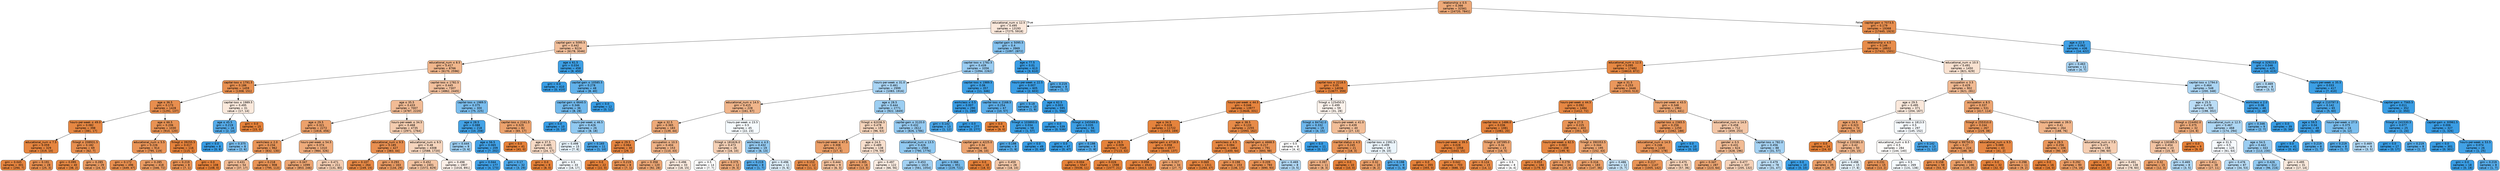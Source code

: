 digraph Tree {
node [shape=box, style="filled, rounded", color="black", fontname="helvetica"] ;
edge [fontname="helvetica"] ;
0 [label=<relationship &le; 0.5<br/>gini = 0.366<br/>samples = 32561<br/>value = [24720, 7841]>, fillcolor="#eda978"] ;
1 [label=<educational_num &le; 12.5<br/>gini = 0.495<br/>samples = 13193<br/>value = [7275, 5918]>, fillcolor="#fae7da"] ;
0 -> 1 [labeldistance=2.5, labelangle=45, headlabel="True"] ;
2 [label=<capital-gain &le; 5095.5<br/>gini = 0.442<br/>samples = 9224<br/>value = [6178, 3046]>, fillcolor="#f2bf9b"] ;
1 -> 2 ;
3 [label=<educational_num &le; 8.5<br/>gini = 0.417<br/>samples = 8766<br/>value = [6170, 2596]>, fillcolor="#f0b68c"] ;
2 -> 3 ;
4 [label=<capital-loss &le; 1791.5<br/>gini = 0.186<br/>samples = 1459<br/>value = [1308, 151]>, fillcolor="#e89050"] ;
3 -> 4 ;
5 [label=<age &le; 36.5<br/>gini = 0.173<br/>samples = 1428<br/>value = [1291, 137]>, fillcolor="#e88e4e"] ;
4 -> 5 ;
6 [label=<hours-per-week &le; 49.0<br/>gini = 0.082<br/>samples = 398<br/>value = [381, 17]>, fillcolor="#e68742"] ;
5 -> 6 ;
7 [label=<educational_num &le; 7.5<br/>gini = 0.059<br/>samples = 329<br/>value = [319, 10]>, fillcolor="#e6853f"] ;
6 -> 7 ;
8 [label=<gini = 0.045<br/>samples = 301<br/>value = [294, 7]>, fillcolor="#e6843e"] ;
7 -> 8 ;
9 [label=<gini = 0.191<br/>samples = 28<br/>value = [25, 3]>, fillcolor="#e89051"] ;
7 -> 9 ;
10 [label=<fnlwgt &le; 208931.5<br/>gini = 0.182<br/>samples = 69<br/>value = [62, 7]>, fillcolor="#e88f4f"] ;
6 -> 10 ;
11 [label=<gini = 0.095<br/>samples = 40<br/>value = [38, 2]>, fillcolor="#e68843"] ;
10 -> 11 ;
12 [label=<gini = 0.285<br/>samples = 29<br/>value = [24, 5]>, fillcolor="#ea9b62"] ;
10 -> 12 ;
13 [label=<age &le; 66.5<br/>gini = 0.206<br/>samples = 1030<br/>value = [910, 120]>, fillcolor="#e89253"] ;
5 -> 13 ;
14 [label=<educational_num &le; 5.5<br/>gini = 0.226<br/>samples = 914<br/>value = [795, 119]>, fillcolor="#e99457"] ;
13 -> 14 ;
15 [label=<gini = 0.172<br/>samples = 496<br/>value = [449, 47]>, fillcolor="#e88e4e"] ;
14 -> 15 ;
16 [label=<gini = 0.285<br/>samples = 418<br/>value = [346, 72]>, fillcolor="#ea9b62"] ;
14 -> 16 ;
17 [label=<fnlwgt &le; 39255.5<br/>gini = 0.017<br/>samples = 116<br/>value = [115, 1]>, fillcolor="#e5823b"] ;
13 -> 17 ;
18 [label=<gini = 0.219<br/>samples = 8<br/>value = [7, 1]>, fillcolor="#e99355"] ;
17 -> 18 ;
19 [label=<gini = 0.0<br/>samples = 108<br/>value = [108, 0]>, fillcolor="#e58139"] ;
17 -> 19 ;
20 [label=<capital-loss &le; 1989.5<br/>gini = 0.495<br/>samples = 31<br/>value = [17, 14]>, fillcolor="#fae9dc"] ;
4 -> 20 ;
21 [label=<age &le; 45.5<br/>gini = 0.219<br/>samples = 16<br/>value = [2, 14]>, fillcolor="#55abe9"] ;
20 -> 21 ;
22 [label=<gini = 0.0<br/>samples = 8<br/>value = [0, 8]>, fillcolor="#399de5"] ;
21 -> 22 ;
23 [label=<gini = 0.375<br/>samples = 8<br/>value = [2, 6]>, fillcolor="#7bbeee"] ;
21 -> 23 ;
24 [label=<gini = 0.0<br/>samples = 15<br/>value = [15, 0]>, fillcolor="#e58139"] ;
20 -> 24 ;
25 [label=<capital-loss &le; 1782.5<br/>gini = 0.445<br/>samples = 7307<br/>value = [4862, 2445]>, fillcolor="#f2c09d"] ;
3 -> 25 ;
26 [label=<age &le; 35.5<br/>gini = 0.433<br/>samples = 7007<br/>value = [4787, 2220]>, fillcolor="#f1bb95"] ;
25 -> 26 ;
27 [label=<age &le; 29.5<br/>gini = 0.321<br/>samples = 2272<br/>value = [1816, 456]>, fillcolor="#eca16b"] ;
26 -> 27 ;
28 [label=<workclass &le; 2.0<br/>gini = 0.234<br/>samples = 962<br/>value = [832, 130]>, fillcolor="#e99558"] ;
27 -> 28 ;
29 [label=<gini = 0.431<br/>samples = 54<br/>value = [37, 17]>, fillcolor="#f1bb94"] ;
28 -> 29 ;
30 [label=<gini = 0.218<br/>samples = 908<br/>value = [795, 113]>, fillcolor="#e99355"] ;
28 -> 30 ;
31 [label=<hours-per-week &le; 54.5<br/>gini = 0.374<br/>samples = 1310<br/>value = [984, 326]>, fillcolor="#eeab7b"] ;
27 -> 31 ;
32 [label=<gini = 0.347<br/>samples = 1099<br/>value = [853, 246]>, fillcolor="#eca572"] ;
31 -> 32 ;
33 [label=<gini = 0.471<br/>samples = 211<br/>value = [131, 80]>, fillcolor="#f5ceb2"] ;
31 -> 33 ;
34 [label=<hours-per-week &le; 34.5<br/>gini = 0.468<br/>samples = 4735<br/>value = [2971, 1764]>, fillcolor="#f4ccaf"] ;
26 -> 34 ;
35 [label=<educational_num &le; 9.5<br/>gini = 0.185<br/>samples = 427<br/>value = [383, 44]>, fillcolor="#e88f50"] ;
34 -> 35 ;
36 [label=<gini = 0.107<br/>samples = 264<br/>value = [249, 15]>, fillcolor="#e78945"] ;
35 -> 36 ;
37 [label=<gini = 0.293<br/>samples = 163<br/>value = [134, 29]>, fillcolor="#eb9c64"] ;
35 -> 37 ;
38 [label=<educational_num &le; 9.5<br/>gini = 0.48<br/>samples = 4308<br/>value = [2588, 1720]>, fillcolor="#f6d5bd"] ;
34 -> 38 ;
39 [label=<gini = 0.452<br/>samples = 2401<br/>value = [1572, 829]>, fillcolor="#f3c3a1"] ;
38 -> 39 ;
40 [label=<gini = 0.498<br/>samples = 1907<br/>value = [1016, 891]>, fillcolor="#fcefe7"] ;
38 -> 40 ;
41 [label=<capital-loss &le; 1989.5<br/>gini = 0.375<br/>samples = 300<br/>value = [75, 225]>, fillcolor="#7bbeee"] ;
25 -> 41 ;
42 [label=<age &le; 28.5<br/>gini = 0.088<br/>samples = 218<br/>value = [10, 208]>, fillcolor="#43a2e6"] ;
41 -> 42 ;
43 [label=<gini = 0.444<br/>samples = 9<br/>value = [3, 6]>, fillcolor="#9ccef2"] ;
42 -> 43 ;
44 [label=<age &le; 56.5<br/>gini = 0.065<br/>samples = 209<br/>value = [7, 202]>, fillcolor="#40a0e6"] ;
42 -> 44 ;
45 [label=<gini = 0.044<br/>samples = 177<br/>value = [4, 173]>, fillcolor="#3e9fe6"] ;
44 -> 45 ;
46 [label=<gini = 0.17<br/>samples = 32<br/>value = [3, 29]>, fillcolor="#4da7e8"] ;
44 -> 46 ;
47 [label=<capital-loss &le; 2161.5<br/>gini = 0.329<br/>samples = 82<br/>value = [65, 17]>, fillcolor="#eca26d"] ;
41 -> 47 ;
48 [label=<gini = 0.0<br/>samples = 41<br/>value = [41, 0]>, fillcolor="#e58139"] ;
47 -> 48 ;
49 [label=<age &le; 37.5<br/>gini = 0.485<br/>samples = 41<br/>value = [24, 17]>, fillcolor="#f7dac5"] ;
47 -> 49 ;
50 [label=<gini = 0.0<br/>samples = 8<br/>value = [8, 0]>, fillcolor="#e58139"] ;
49 -> 50 ;
51 [label=<gini = 0.5<br/>samples = 33<br/>value = [16, 17]>, fillcolor="#f3f9fd"] ;
49 -> 51 ;
52 [label=<age &le; 61.5<br/>gini = 0.034<br/>samples = 458<br/>value = [8, 450]>, fillcolor="#3d9fe5"] ;
2 -> 52 ;
53 [label=<gini = 0.0<br/>samples = 410<br/>value = [0, 410]>, fillcolor="#399de5"] ;
52 -> 53 ;
54 [label=<capital-gain &le; 10585.5<br/>gini = 0.278<br/>samples = 48<br/>value = [8, 40]>, fillcolor="#61b1ea"] ;
52 -> 54 ;
55 [label=<capital-gain &le; 6640.5<br/>gini = 0.346<br/>samples = 36<br/>value = [8, 28]>, fillcolor="#72b9ec"] ;
54 -> 55 ;
56 [label=<gini = 0.0<br/>samples = 10<br/>value = [0, 10]>, fillcolor="#399de5"] ;
55 -> 56 ;
57 [label=<hours-per-week &le; 46.5<br/>gini = 0.426<br/>samples = 26<br/>value = [8, 18]>, fillcolor="#91c9f1"] ;
55 -> 57 ;
58 [label=<gini = 0.498<br/>samples = 15<br/>value = [7, 8]>, fillcolor="#e6f3fc"] ;
57 -> 58 ;
59 [label=<gini = 0.165<br/>samples = 11<br/>value = [1, 10]>, fillcolor="#4da7e8"] ;
57 -> 59 ;
60 [label=<gini = 0.0<br/>samples = 12<br/>value = [0, 12]>, fillcolor="#399de5"] ;
54 -> 60 ;
61 [label=<capital-gain &le; 5095.5<br/>gini = 0.4<br/>samples = 3969<br/>value = [1097, 2872]>, fillcolor="#85c2ef"] ;
1 -> 61 ;
62 [label=<capital-loss &le; 1782.5<br/>gini = 0.439<br/>samples = 3356<br/>value = [1094, 2262]>, fillcolor="#99ccf2"] ;
61 -> 62 ;
63 [label=<hours-per-week &le; 31.0<br/>gini = 0.461<br/>samples = 2999<br/>value = [1083, 1916]>, fillcolor="#a9d4f4"] ;
62 -> 63 ;
64 [label=<educational_num &le; 14.5<br/>gini = 0.415<br/>samples = 228<br/>value = [161, 67]>, fillcolor="#f0b58b"] ;
63 -> 64 ;
65 [label=<age &le; 32.5<br/>gini = 0.365<br/>samples = 183<br/>value = [139, 44]>, fillcolor="#eda978"] ;
64 -> 65 ;
66 [label=<age &le; 29.5<br/>gini = 0.064<br/>samples = 30<br/>value = [29, 1]>, fillcolor="#e68540"] ;
65 -> 66 ;
67 [label=<gini = 0.0<br/>samples = 22<br/>value = [22, 0]>, fillcolor="#e58139"] ;
66 -> 67 ;
68 [label=<gini = 0.219<br/>samples = 8<br/>value = [7, 1]>, fillcolor="#e99355"] ;
66 -> 68 ;
69 [label=<occupation &le; 10.5<br/>gini = 0.404<br/>samples = 153<br/>value = [110, 43]>, fillcolor="#efb286"] ;
65 -> 69 ;
70 [label=<gini = 0.358<br/>samples = 120<br/>value = [92, 28]>, fillcolor="#eda775"] ;
69 -> 70 ;
71 [label=<gini = 0.496<br/>samples = 33<br/>value = [18, 15]>, fillcolor="#fbeade"] ;
69 -> 71 ;
72 [label=<hours-per-week &le; 23.5<br/>gini = 0.5<br/>samples = 45<br/>value = [22, 23]>, fillcolor="#f6fbfe"] ;
64 -> 72 ;
73 [label=<fnlwgt &le; 181626.0<br/>gini = 0.473<br/>samples = 26<br/>value = [16, 10]>, fillcolor="#f5d0b5"] ;
72 -> 73 ;
74 [label=<gini = 0.5<br/>samples = 14<br/>value = [7, 7]>, fillcolor="#ffffff"] ;
73 -> 74 ;
75 [label=<gini = 0.375<br/>samples = 12<br/>value = [9, 3]>, fillcolor="#eeab7b"] ;
73 -> 75 ;
76 [label=<workclass &le; 4.5<br/>gini = 0.432<br/>samples = 19<br/>value = [6, 13]>, fillcolor="#94caf1"] ;
72 -> 76 ;
77 [label=<gini = 0.219<br/>samples = 8<br/>value = [1, 7]>, fillcolor="#55abe9"] ;
76 -> 77 ;
78 [label=<gini = 0.496<br/>samples = 11<br/>value = [5, 6]>, fillcolor="#deeffb"] ;
76 -> 78 ;
79 [label=<age &le; 28.5<br/>gini = 0.444<br/>samples = 2771<br/>value = [922, 1849]>, fillcolor="#9ccef2"] ;
63 -> 79 ;
80 [label=<fnlwgt &le; 62036.5<br/>gini = 0.478<br/>samples = 159<br/>value = [96, 63]>, fillcolor="#f6d4bb"] ;
79 -> 80 ;
81 [label=<hours-per-week &le; 47.5<br/>gini = 0.308<br/>samples = 21<br/>value = [17, 4]>, fillcolor="#eb9f68"] ;
80 -> 81 ;
82 [label=<gini = 0.153<br/>samples = 12<br/>value = [11, 1]>, fillcolor="#e78c4b"] ;
81 -> 82 ;
83 [label=<gini = 0.444<br/>samples = 9<br/>value = [6, 3]>, fillcolor="#f2c09c"] ;
81 -> 83 ;
84 [label=<age &le; 24.5<br/>gini = 0.489<br/>samples = 138<br/>value = [79, 59]>, fillcolor="#f8dfcd"] ;
80 -> 84 ;
85 [label=<gini = 0.305<br/>samples = 16<br/>value = [13, 3]>, fillcolor="#eb9e67"] ;
84 -> 85 ;
86 [label=<gini = 0.497<br/>samples = 122<br/>value = [66, 56]>, fillcolor="#fbece1"] ;
84 -> 86 ;
87 [label=<capital-gain &le; 3120.0<br/>gini = 0.432<br/>samples = 2612<br/>value = [826, 1786]>, fillcolor="#95caf1"] ;
79 -> 87 ;
88 [label=<educational_num &le; 13.5<br/>gini = 0.426<br/>samples = 2566<br/>value = [790, 1776]>, fillcolor="#91c9f1"] ;
87 -> 88 ;
89 [label=<gini = 0.453<br/>samples = 1615<br/>value = [561, 1054]>, fillcolor="#a2d1f3"] ;
88 -> 89 ;
90 [label=<gini = 0.366<br/>samples = 951<br/>value = [229, 722]>, fillcolor="#78bced"] ;
88 -> 90 ;
91 [label=<capital-gain &le; 4225.0<br/>gini = 0.34<br/>samples = 46<br/>value = [36, 10]>, fillcolor="#eca470"] ;
87 -> 91 ;
92 [label=<gini = 0.0<br/>samples = 18<br/>value = [18, 0]>, fillcolor="#e58139"] ;
91 -> 92 ;
93 [label=<gini = 0.459<br/>samples = 28<br/>value = [18, 10]>, fillcolor="#f3c7a7"] ;
91 -> 93 ;
94 [label=<capital-loss &le; 1989.5<br/>gini = 0.06<br/>samples = 357<br/>value = [11, 346]>, fillcolor="#3fa0e6"] ;
62 -> 94 ;
95 [label=<workclass &le; 0.5<br/>gini = 0.007<br/>samples = 290<br/>value = [1, 289]>, fillcolor="#3a9de5"] ;
94 -> 95 ;
96 [label=<gini = 0.142<br/>samples = 13<br/>value = [1, 12]>, fillcolor="#49a5e7"] ;
95 -> 96 ;
97 [label=<gini = 0.0<br/>samples = 277<br/>value = [0, 277]>, fillcolor="#399de5"] ;
95 -> 97 ;
98 [label=<capital-loss &le; 2168.5<br/>gini = 0.254<br/>samples = 67<br/>value = [10, 57]>, fillcolor="#5caeea"] ;
94 -> 98 ;
99 [label=<gini = 0.0<br/>samples = 9<br/>value = [9, 0]>, fillcolor="#e58139"] ;
98 -> 99 ;
100 [label=<fnlwgt &le; 103893.0<br/>gini = 0.034<br/>samples = 58<br/>value = [1, 57]>, fillcolor="#3c9fe5"] ;
98 -> 100 ;
101 [label=<gini = 0.198<br/>samples = 9<br/>value = [1, 8]>, fillcolor="#52a9e8"] ;
100 -> 101 ;
102 [label=<gini = 0.0<br/>samples = 49<br/>value = [0, 49]>, fillcolor="#399de5"] ;
100 -> 102 ;
103 [label=<age &le; 77.5<br/>gini = 0.01<br/>samples = 613<br/>value = [3, 610]>, fillcolor="#3a9de5"] ;
61 -> 103 ;
104 [label=<hours-per-week &le; 22.5<br/>gini = 0.007<br/>samples = 605<br/>value = [2, 603]>, fillcolor="#3a9de5"] ;
103 -> 104 ;
105 [label=<gini = 0.18<br/>samples = 10<br/>value = [1, 9]>, fillcolor="#4fa8e8"] ;
104 -> 105 ;
106 [label=<age &le; 62.5<br/>gini = 0.003<br/>samples = 595<br/>value = [1, 594]>, fillcolor="#399de5"] ;
104 -> 106 ;
107 [label=<gini = 0.0<br/>samples = 539<br/>value = [0, 539]>, fillcolor="#399de5"] ;
106 -> 107 ;
108 [label=<fnlwgt &le; 245569.0<br/>gini = 0.035<br/>samples = 56<br/>value = [1, 55]>, fillcolor="#3d9fe5"] ;
106 -> 108 ;
109 [label=<gini = 0.0<br/>samples = 47<br/>value = [0, 47]>, fillcolor="#399de5"] ;
108 -> 109 ;
110 [label=<gini = 0.198<br/>samples = 9<br/>value = [1, 8]>, fillcolor="#52a9e8"] ;
108 -> 110 ;
111 [label=<gini = 0.219<br/>samples = 8<br/>value = [1, 7]>, fillcolor="#55abe9"] ;
103 -> 111 ;
112 [label=<capital-gain &le; 7073.5<br/>gini = 0.179<br/>samples = 19368<br/>value = [17445, 1923]>, fillcolor="#e88f4f"] ;
0 -> 112 [labeldistance=2.5, labelangle=-45, headlabel="False"] ;
113 [label=<relationship &le; 4.5<br/>gini = 0.146<br/>samples = 18932<br/>value = [17431, 1501]>, fillcolor="#e78c4a"] ;
112 -> 113 ;
114 [label=<educational_num &le; 12.5<br/>gini = 0.095<br/>samples = 17482<br/>value = [16610, 872]>, fillcolor="#e68843"] ;
113 -> 114 ;
115 [label=<capital-loss &le; 2218.5<br/>gini = 0.05<br/>samples = 14036<br/>value = [13677, 359]>, fillcolor="#e6843e"] ;
114 -> 115 ;
116 [label=<hours-per-week &le; 44.5<br/>gini = 0.046<br/>samples = 13977<br/>value = [13646, 331]>, fillcolor="#e6843e"] ;
115 -> 116 ;
117 [label=<age &le; 34.5<br/>gini = 0.028<br/>samples = 11722<br/>value = [11553, 169]>, fillcolor="#e5833c"] ;
116 -> 117 ;
118 [label=<age &le; 28.5<br/>gini = 0.009<br/>samples = 7145<br/>value = [7113, 32]>, fillcolor="#e5823a"] ;
117 -> 118 ;
119 [label=<gini = 0.004<br/>samples = 5547<br/>value = [5536, 11]>, fillcolor="#e58139"] ;
118 -> 119 ;
120 [label=<gini = 0.026<br/>samples = 1598<br/>value = [1577, 21]>, fillcolor="#e5833c"] ;
118 -> 120 ;
121 [label=<capital-gain &le; 4718.5<br/>gini = 0.058<br/>samples = 4577<br/>value = [4440, 137]>, fillcolor="#e6853f"] ;
117 -> 121 ;
122 [label=<gini = 0.056<br/>samples = 4543<br/>value = [4413, 130]>, fillcolor="#e6853f"] ;
121 -> 122 ;
123 [label=<gini = 0.327<br/>samples = 34<br/>value = [27, 7]>, fillcolor="#eca26c"] ;
121 -> 123 ;
124 [label=<age &le; 38.5<br/>gini = 0.133<br/>samples = 2255<br/>value = [2093, 162]>, fillcolor="#e78b48"] ;
116 -> 124 ;
125 [label=<workclass &le; 4.5<br/>gini = 0.084<br/>samples = 1464<br/>value = [1400, 64]>, fillcolor="#e68742"] ;
124 -> 125 ;
126 [label=<gini = 0.069<br/>samples = 1311<br/>value = [1264, 47]>, fillcolor="#e68640"] ;
125 -> 126 ;
127 [label=<gini = 0.198<br/>samples = 153<br/>value = [136, 17]>, fillcolor="#e89152"] ;
125 -> 127 ;
128 [label=<capital-gain &le; 4668.5<br/>gini = 0.217<br/>samples = 791<br/>value = [693, 98]>, fillcolor="#e99355"] ;
124 -> 128 ;
129 [label=<gini = 0.209<br/>samples = 783<br/>value = [690, 93]>, fillcolor="#e99254"] ;
128 -> 129 ;
130 [label=<gini = 0.469<br/>samples = 8<br/>value = [3, 5]>, fillcolor="#b0d8f5"] ;
128 -> 130 ;
131 [label=<fnlwgt &le; 125450.5<br/>gini = 0.499<br/>samples = 59<br/>value = [31, 28]>, fillcolor="#fcf3ec"] ;
115 -> 131 ;
132 [label=<fnlwgt &le; 84742.0<br/>gini = 0.332<br/>samples = 19<br/>value = [4, 15]>, fillcolor="#6eb7ec"] ;
131 -> 132 ;
133 [label=<gini = 0.5<br/>samples = 8<br/>value = [4, 4]>, fillcolor="#ffffff"] ;
132 -> 133 ;
134 [label=<gini = 0.0<br/>samples = 11<br/>value = [0, 11]>, fillcolor="#399de5"] ;
132 -> 134 ;
135 [label=<hours-per-week &le; 41.0<br/>gini = 0.439<br/>samples = 40<br/>value = [27, 13]>, fillcolor="#f2be98"] ;
131 -> 135 ;
136 [label=<marital-status &le; 4.5<br/>gini = 0.245<br/>samples = 21<br/>value = [18, 3]>, fillcolor="#e9965a"] ;
135 -> 136 ;
137 [label=<gini = 0.397<br/>samples = 11<br/>value = [8, 3]>, fillcolor="#efb083"] ;
136 -> 137 ;
138 [label=<gini = 0.0<br/>samples = 10<br/>value = [10, 0]>, fillcolor="#e58139"] ;
136 -> 138 ;
139 [label=<capital-loss &le; 2391.5<br/>gini = 0.499<br/>samples = 19<br/>value = [9, 10]>, fillcolor="#ebf5fc"] ;
135 -> 139 ;
140 [label=<gini = 0.32<br/>samples = 10<br/>value = [8, 2]>, fillcolor="#eca06a"] ;
139 -> 140 ;
141 [label=<gini = 0.198<br/>samples = 9<br/>value = [1, 8]>, fillcolor="#52a9e8"] ;
139 -> 141 ;
142 [label=<age &le; 31.5<br/>gini = 0.253<br/>samples = 3446<br/>value = [2933, 513]>, fillcolor="#ea975c"] ;
114 -> 142 ;
143 [label=<hours-per-week &le; 44.5<br/>gini = 0.092<br/>samples = 1484<br/>value = [1412, 72]>, fillcolor="#e68743"] ;
142 -> 143 ;
144 [label=<capital-loss &le; 1486.0<br/>gini = 0.036<br/>samples = 1081<br/>value = [1061, 20]>, fillcolor="#e5833d"] ;
143 -> 144 ;
145 [label=<hours-per-week &le; 39.5<br/>gini = 0.028<br/>samples = 1058<br/>value = [1043, 15]>, fillcolor="#e5833c"] ;
144 -> 145 ;
146 [label=<gini = 0.0<br/>samples = 355<br/>value = [355, 0]>, fillcolor="#e58139"] ;
145 -> 146 ;
147 [label=<gini = 0.042<br/>samples = 703<br/>value = [688, 15]>, fillcolor="#e6843d"] ;
145 -> 147 ;
148 [label=<fnlwgt &le; 187395.0<br/>gini = 0.34<br/>samples = 23<br/>value = [18, 5]>, fillcolor="#eca470"] ;
144 -> 148 ;
149 [label=<gini = 0.124<br/>samples = 15<br/>value = [14, 1]>, fillcolor="#e78a47"] ;
148 -> 149 ;
150 [label=<gini = 0.5<br/>samples = 8<br/>value = [4, 4]>, fillcolor="#ffffff"] ;
148 -> 150 ;
151 [label=<age &le; 27.5<br/>gini = 0.225<br/>samples = 403<br/>value = [351, 52]>, fillcolor="#e99456"] ;
143 -> 151 ;
152 [label=<hours-per-week &le; 62.5<br/>gini = 0.083<br/>samples = 208<br/>value = [199, 9]>, fillcolor="#e68742"] ;
151 -> 152 ;
153 [label=<gini = 0.053<br/>samples = 184<br/>value = [179, 5]>, fillcolor="#e6853f"] ;
152 -> 153 ;
154 [label=<gini = 0.278<br/>samples = 24<br/>value = [20, 4]>, fillcolor="#ea9a61"] ;
152 -> 154 ;
155 [label=<fnlwgt &le; 390353.5<br/>gini = 0.344<br/>samples = 195<br/>value = [152, 43]>, fillcolor="#eca571"] ;
151 -> 155 ;
156 [label=<gini = 0.316<br/>samples = 183<br/>value = [147, 36]>, fillcolor="#eba069"] ;
155 -> 156 ;
157 [label=<gini = 0.486<br/>samples = 12<br/>value = [5, 7]>, fillcolor="#c6e3f8"] ;
155 -> 157 ;
158 [label=<hours-per-week &le; 43.5<br/>gini = 0.348<br/>samples = 1962<br/>value = [1521, 441]>, fillcolor="#eda672"] ;
142 -> 158 ;
159 [label=<capital-loss &le; 2365.5<br/>gini = 0.256<br/>samples = 1250<br/>value = [1062, 188]>, fillcolor="#ea975c"] ;
158 -> 159 ;
160 [label=<educational_num &le; 14.5<br/>gini = 0.246<br/>samples = 1240<br/>value = [1062, 178]>, fillcolor="#e9965a"] ;
159 -> 160 ;
161 [label=<gini = 0.217<br/>samples = 1147<br/>value = [1005, 142]>, fillcolor="#e99355"] ;
160 -> 161 ;
162 [label=<gini = 0.475<br/>samples = 93<br/>value = [57, 36]>, fillcolor="#f5d1b6"] ;
160 -> 162 ;
163 [label=<gini = 0.0<br/>samples = 10<br/>value = [0, 10]>, fillcolor="#399de5"] ;
159 -> 163 ;
164 [label=<educational_num &le; 14.5<br/>gini = 0.458<br/>samples = 712<br/>value = [459, 253]>, fillcolor="#f3c6a6"] ;
158 -> 164 ;
165 [label=<gender &le; 0.5<br/>gini = 0.431<br/>samples = 624<br/>value = [428, 196]>, fillcolor="#f1bb94"] ;
164 -> 165 ;
166 [label=<gini = 0.347<br/>samples = 287<br/>value = [223, 64]>, fillcolor="#eca572"] ;
165 -> 166 ;
167 [label=<gini = 0.477<br/>samples = 337<br/>value = [205, 132]>, fillcolor="#f6d2b8"] ;
165 -> 167 ;
168 [label=<capital-loss &le; 782.0<br/>gini = 0.456<br/>samples = 88<br/>value = [31, 57]>, fillcolor="#a5d2f3"] ;
164 -> 168 ;
169 [label=<gini = 0.479<br/>samples = 78<br/>value = [31, 47]>, fillcolor="#bcdef6"] ;
168 -> 169 ;
170 [label=<gini = 0.0<br/>samples = 10<br/>value = [0, 10]>, fillcolor="#399de5"] ;
168 -> 170 ;
171 [label=<educational_num &le; 10.5<br/>gini = 0.491<br/>samples = 1450<br/>value = [821, 629]>, fillcolor="#f9e2d1"] ;
113 -> 171 ;
172 [label=<occupation &le; 3.5<br/>gini = 0.429<br/>samples = 902<br/>value = [621, 281]>, fillcolor="#f1ba93"] ;
171 -> 172 ;
173 [label=<age &le; 29.5<br/>gini = 0.495<br/>samples = 371<br/>value = [204, 167]>, fillcolor="#fae8db"] ;
172 -> 173 ;
174 [label=<age &le; 24.5<br/>gini = 0.323<br/>samples = 74<br/>value = [59, 15]>, fillcolor="#eca16b"] ;
173 -> 174 ;
175 [label=<gini = 0.0<br/>samples = 24<br/>value = [24, 0]>, fillcolor="#e58139"] ;
174 -> 175 ;
176 [label=<fnlwgt &le; 220381.0<br/>gini = 0.42<br/>samples = 50<br/>value = [35, 15]>, fillcolor="#f0b78e"] ;
174 -> 176 ;
177 [label=<gini = 0.32<br/>samples = 35<br/>value = [28, 7]>, fillcolor="#eca06a"] ;
176 -> 177 ;
178 [label=<gini = 0.498<br/>samples = 15<br/>value = [7, 8]>, fillcolor="#e6f3fc"] ;
176 -> 178 ;
179 [label=<capital-loss &le; 1813.5<br/>gini = 0.5<br/>samples = 297<br/>value = [145, 152]>, fillcolor="#f6fafe"] ;
173 -> 179 ;
180 [label=<educational_num &le; 8.5<br/>gini = 0.5<br/>samples = 284<br/>value = [144, 140]>, fillcolor="#fefcfa"] ;
179 -> 180 ;
181 [label=<gini = 0.231<br/>samples = 15<br/>value = [13, 2]>, fillcolor="#e99457"] ;
180 -> 181 ;
182 [label=<gini = 0.5<br/>samples = 269<br/>value = [131, 138]>, fillcolor="#f5fafe"] ;
180 -> 182 ;
183 [label=<gini = 0.142<br/>samples = 13<br/>value = [1, 12]>, fillcolor="#49a5e7"] ;
179 -> 183 ;
184 [label=<occupation &le; 8.5<br/>gini = 0.337<br/>samples = 531<br/>value = [417, 114]>, fillcolor="#eca36f"] ;
172 -> 184 ;
185 [label=<fnlwgt &le; 255310.0<br/>gini = 0.244<br/>samples = 267<br/>value = [229, 38]>, fillcolor="#e9965a"] ;
184 -> 185 ;
186 [label=<fnlwgt &le; 99750.5<br/>gini = 0.27<br/>samples = 224<br/>value = [188, 36]>, fillcolor="#ea995f"] ;
185 -> 186 ;
187 [label=<gini = 0.158<br/>samples = 58<br/>value = [53, 5]>, fillcolor="#e78d4c"] ;
186 -> 187 ;
188 [label=<gini = 0.304<br/>samples = 166<br/>value = [135, 31]>, fillcolor="#eb9e66"] ;
186 -> 188 ;
189 [label=<educational_num &le; 9.5<br/>gini = 0.089<br/>samples = 43<br/>value = [41, 2]>, fillcolor="#e68743"] ;
185 -> 189 ;
190 [label=<gini = 0.0<br/>samples = 32<br/>value = [32, 0]>, fillcolor="#e58139"] ;
189 -> 190 ;
191 [label=<gini = 0.298<br/>samples = 11<br/>value = [9, 2]>, fillcolor="#eb9d65"] ;
189 -> 191 ;
192 [label=<hours-per-week &le; 39.5<br/>gini = 0.41<br/>samples = 264<br/>value = [188, 76]>, fillcolor="#f0b489"] ;
184 -> 192 ;
193 [label=<age &le; 28.5<br/>gini = 0.256<br/>samples = 106<br/>value = [90, 16]>, fillcolor="#ea975c"] ;
192 -> 193 ;
194 [label=<gini = 0.0<br/>samples = 16<br/>value = [16, 0]>, fillcolor="#e58139"] ;
193 -> 194 ;
195 [label=<gini = 0.292<br/>samples = 90<br/>value = [74, 16]>, fillcolor="#eb9c64"] ;
193 -> 195 ;
196 [label=<educational_num &le; 7.5<br/>gini = 0.471<br/>samples = 158<br/>value = [98, 60]>, fillcolor="#f5ceb2"] ;
192 -> 196 ;
197 [label=<gini = 0.0<br/>samples = 20<br/>value = [20, 0]>, fillcolor="#e58139"] ;
196 -> 197 ;
198 [label=<gini = 0.491<br/>samples = 138<br/>value = [78, 60]>, fillcolor="#f9e2d1"] ;
196 -> 198 ;
199 [label=<capital-loss &le; 1794.0<br/>gini = 0.464<br/>samples = 548<br/>value = [200, 348]>, fillcolor="#abd5f4"] ;
171 -> 199 ;
200 [label=<age &le; 25.5<br/>gini = 0.478<br/>samples = 500<br/>value = [198, 302]>, fillcolor="#bbddf6"] ;
199 -> 200 ;
201 [label=<fnlwgt &le; 224492.0<br/>gini = 0.375<br/>samples = 32<br/>value = [24, 8]>, fillcolor="#eeab7b"] ;
200 -> 201 ;
202 [label=<fnlwgt &le; 130385.5<br/>gini = 0.454<br/>samples = 23<br/>value = [15, 8]>, fillcolor="#f3c4a3"] ;
201 -> 202 ;
203 [label=<gini = 0.32<br/>samples = 15<br/>value = [12, 3]>, fillcolor="#eca06a"] ;
202 -> 203 ;
204 [label=<gini = 0.469<br/>samples = 8<br/>value = [3, 5]>, fillcolor="#b0d8f5"] ;
202 -> 204 ;
205 [label=<gini = 0.0<br/>samples = 9<br/>value = [9, 0]>, fillcolor="#e58139"] ;
201 -> 205 ;
206 [label=<educational_num &le; 12.5<br/>gini = 0.467<br/>samples = 468<br/>value = [174, 294]>, fillcolor="#aed7f4"] ;
200 -> 206 ;
207 [label=<age &le; 31.5<br/>gini = 0.5<br/>samples = 125<br/>value = [61, 64]>, fillcolor="#f6fafe"] ;
206 -> 207 ;
208 [label=<gini = 0.411<br/>samples = 38<br/>value = [27, 11]>, fillcolor="#f0b48a"] ;
207 -> 208 ;
209 [label=<gini = 0.476<br/>samples = 87<br/>value = [34, 53]>, fillcolor="#b8dcf6"] ;
207 -> 209 ;
210 [label=<age &le; 54.5<br/>gini = 0.442<br/>samples = 343<br/>value = [113, 230]>, fillcolor="#9acdf2"] ;
206 -> 210 ;
211 [label=<gini = 0.426<br/>samples = 312<br/>value = [96, 216]>, fillcolor="#91c9f1"] ;
210 -> 211 ;
212 [label=<gini = 0.495<br/>samples = 31<br/>value = [17, 14]>, fillcolor="#fae9dc"] ;
210 -> 212 ;
213 [label=<workclass &le; 2.0<br/>gini = 0.08<br/>samples = 48<br/>value = [2, 46]>, fillcolor="#42a1e6"] ;
199 -> 213 ;
214 [label=<gini = 0.346<br/>samples = 9<br/>value = [2, 7]>, fillcolor="#72b9ec"] ;
213 -> 214 ;
215 [label=<gini = 0.0<br/>samples = 39<br/>value = [0, 39]>, fillcolor="#399de5"] ;
213 -> 215 ;
216 [label=<age &le; 22.5<br/>gini = 0.062<br/>samples = 436<br/>value = [14, 422]>, fillcolor="#40a0e6"] ;
112 -> 216 ;
217 [label=<gini = 0.463<br/>samples = 11<br/>value = [4, 7]>, fillcolor="#aad5f4"] ;
216 -> 217 ;
218 [label=<fnlwgt &le; 32923.0<br/>gini = 0.046<br/>samples = 425<br/>value = [10, 415]>, fillcolor="#3e9fe6"] ;
216 -> 218 ;
219 [label=<gini = 0.469<br/>samples = 8<br/>value = [3, 5]>, fillcolor="#b0d8f5"] ;
218 -> 219 ;
220 [label=<hours-per-week &le; 35.5<br/>gini = 0.033<br/>samples = 417<br/>value = [7, 410]>, fillcolor="#3c9fe5"] ;
218 -> 220 ;
221 [label=<fnlwgt &le; 210797.5<br/>gini = 0.142<br/>samples = 65<br/>value = [5, 60]>, fillcolor="#49a5e7"] ;
220 -> 221 ;
222 [label=<age &le; 59.5<br/>gini = 0.04<br/>samples = 49<br/>value = [1, 48]>, fillcolor="#3d9fe6"] ;
221 -> 222 ;
223 [label=<gini = 0.0<br/>samples = 41<br/>value = [0, 41]>, fillcolor="#399de5"] ;
222 -> 223 ;
224 [label=<gini = 0.219<br/>samples = 8<br/>value = [1, 7]>, fillcolor="#55abe9"] ;
222 -> 224 ;
225 [label=<hours-per-week &le; 27.5<br/>gini = 0.375<br/>samples = 16<br/>value = [4, 12]>, fillcolor="#7bbeee"] ;
221 -> 225 ;
226 [label=<gini = 0.219<br/>samples = 8<br/>value = [1, 7]>, fillcolor="#55abe9"] ;
225 -> 226 ;
227 [label=<gini = 0.469<br/>samples = 8<br/>value = [3, 5]>, fillcolor="#b0d8f5"] ;
225 -> 227 ;
228 [label=<capital-gain &le; 7565.5<br/>gini = 0.011<br/>samples = 352<br/>value = [2, 350]>, fillcolor="#3a9ee5"] ;
220 -> 228 ;
229 [label=<fnlwgt &le; 241530.5<br/>gini = 0.077<br/>samples = 25<br/>value = [1, 24]>, fillcolor="#41a1e6"] ;
228 -> 229 ;
230 [label=<gini = 0.0<br/>samples = 17<br/>value = [0, 17]>, fillcolor="#399de5"] ;
229 -> 230 ;
231 [label=<gini = 0.219<br/>samples = 8<br/>value = [1, 7]>, fillcolor="#55abe9"] ;
229 -> 231 ;
232 [label=<capital-gain &le; 30961.5<br/>gini = 0.006<br/>samples = 327<br/>value = [1, 326]>, fillcolor="#3a9de5"] ;
228 -> 232 ;
233 [label=<gini = 0.0<br/>samples = 301<br/>value = [0, 301]>, fillcolor="#399de5"] ;
232 -> 233 ;
234 [label=<hours-per-week &le; 53.5<br/>gini = 0.074<br/>samples = 26<br/>value = [1, 25]>, fillcolor="#41a1e6"] ;
232 -> 234 ;
235 [label=<gini = 0.0<br/>samples = 18<br/>value = [0, 18]>, fillcolor="#399de5"] ;
234 -> 235 ;
236 [label=<gini = 0.219<br/>samples = 8<br/>value = [1, 7]>, fillcolor="#55abe9"] ;
234 -> 236 ;
}